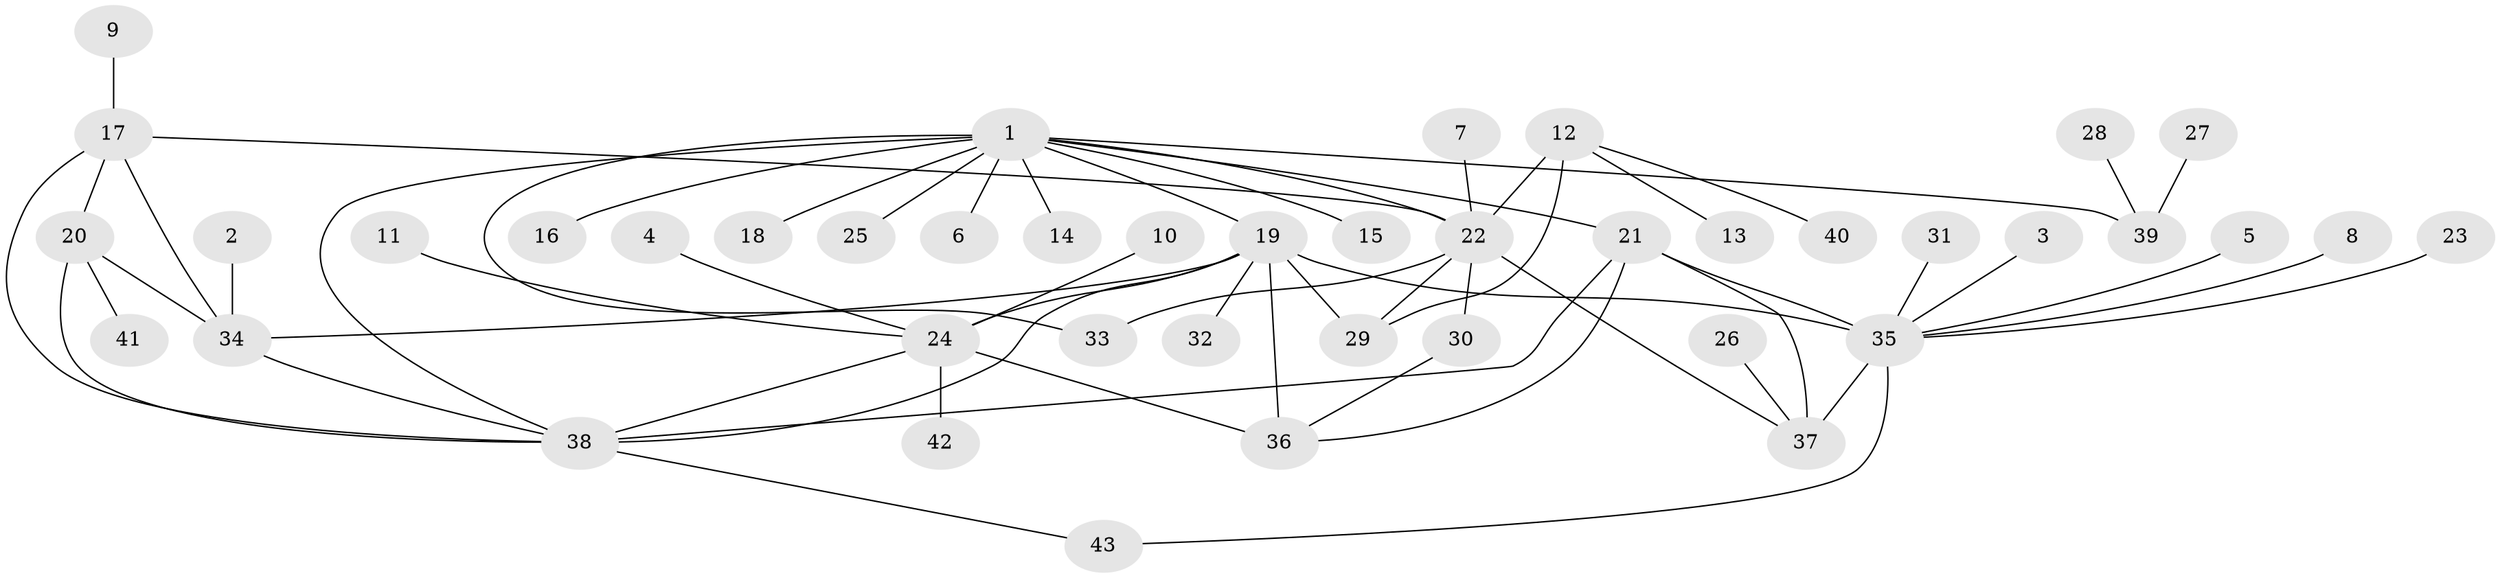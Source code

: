 // original degree distribution, {4: 0.023529411764705882, 6: 0.023529411764705882, 9: 0.03529411764705882, 5: 0.07058823529411765, 11: 0.011764705882352941, 8: 0.03529411764705882, 7: 0.03529411764705882, 10: 0.011764705882352941, 1: 0.5764705882352941, 2: 0.15294117647058825, 3: 0.023529411764705882}
// Generated by graph-tools (version 1.1) at 2025/50/03/09/25 03:50:36]
// undirected, 43 vertices, 60 edges
graph export_dot {
graph [start="1"]
  node [color=gray90,style=filled];
  1;
  2;
  3;
  4;
  5;
  6;
  7;
  8;
  9;
  10;
  11;
  12;
  13;
  14;
  15;
  16;
  17;
  18;
  19;
  20;
  21;
  22;
  23;
  24;
  25;
  26;
  27;
  28;
  29;
  30;
  31;
  32;
  33;
  34;
  35;
  36;
  37;
  38;
  39;
  40;
  41;
  42;
  43;
  1 -- 6 [weight=1.0];
  1 -- 14 [weight=1.0];
  1 -- 15 [weight=1.0];
  1 -- 16 [weight=1.0];
  1 -- 18 [weight=1.0];
  1 -- 19 [weight=1.0];
  1 -- 21 [weight=1.0];
  1 -- 22 [weight=1.0];
  1 -- 25 [weight=1.0];
  1 -- 33 [weight=1.0];
  1 -- 38 [weight=1.0];
  1 -- 39 [weight=1.0];
  2 -- 34 [weight=1.0];
  3 -- 35 [weight=1.0];
  4 -- 24 [weight=1.0];
  5 -- 35 [weight=1.0];
  7 -- 22 [weight=1.0];
  8 -- 35 [weight=1.0];
  9 -- 17 [weight=1.0];
  10 -- 24 [weight=1.0];
  11 -- 24 [weight=1.0];
  12 -- 13 [weight=1.0];
  12 -- 22 [weight=2.0];
  12 -- 29 [weight=1.0];
  12 -- 40 [weight=1.0];
  17 -- 20 [weight=1.0];
  17 -- 22 [weight=1.0];
  17 -- 34 [weight=1.0];
  17 -- 38 [weight=1.0];
  19 -- 24 [weight=2.0];
  19 -- 29 [weight=1.0];
  19 -- 32 [weight=1.0];
  19 -- 34 [weight=1.0];
  19 -- 35 [weight=2.0];
  19 -- 36 [weight=2.0];
  19 -- 38 [weight=1.0];
  20 -- 34 [weight=1.0];
  20 -- 38 [weight=1.0];
  20 -- 41 [weight=1.0];
  21 -- 35 [weight=2.0];
  21 -- 36 [weight=1.0];
  21 -- 37 [weight=2.0];
  21 -- 38 [weight=1.0];
  22 -- 29 [weight=2.0];
  22 -- 30 [weight=1.0];
  22 -- 33 [weight=1.0];
  22 -- 37 [weight=1.0];
  23 -- 35 [weight=1.0];
  24 -- 36 [weight=1.0];
  24 -- 38 [weight=1.0];
  24 -- 42 [weight=1.0];
  26 -- 37 [weight=1.0];
  27 -- 39 [weight=1.0];
  28 -- 39 [weight=1.0];
  30 -- 36 [weight=1.0];
  31 -- 35 [weight=1.0];
  34 -- 38 [weight=1.0];
  35 -- 37 [weight=1.0];
  35 -- 43 [weight=1.0];
  38 -- 43 [weight=1.0];
}
